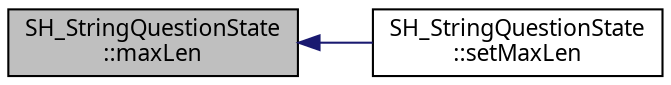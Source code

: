 digraph "SH_StringQuestionState::maxLen"
{
 // INTERACTIVE_SVG=YES
  bgcolor="transparent";
  edge [fontname="Verdana",fontsize="11",labelfontname="Verdana",labelfontsize="11"];
  node [fontname="Verdana",fontsize="11",shape=record];
  rankdir="LR";
  Node1 [label="SH_StringQuestionState\l::maxLen",height=0.2,width=0.4,color="black", fillcolor="grey75", style="filled" fontcolor="black"];
  Node1 -> Node2 [dir="back",color="midnightblue",fontsize="11",style="solid",fontname="Verdana"];
  Node2 [label="SH_StringQuestionState\l::setMaxLen",height=0.2,width=0.4,color="black",URL="$classSH__StringQuestionState.html#a7b8ca17302c0953e0ce4a5412f3b96b5"];
}
